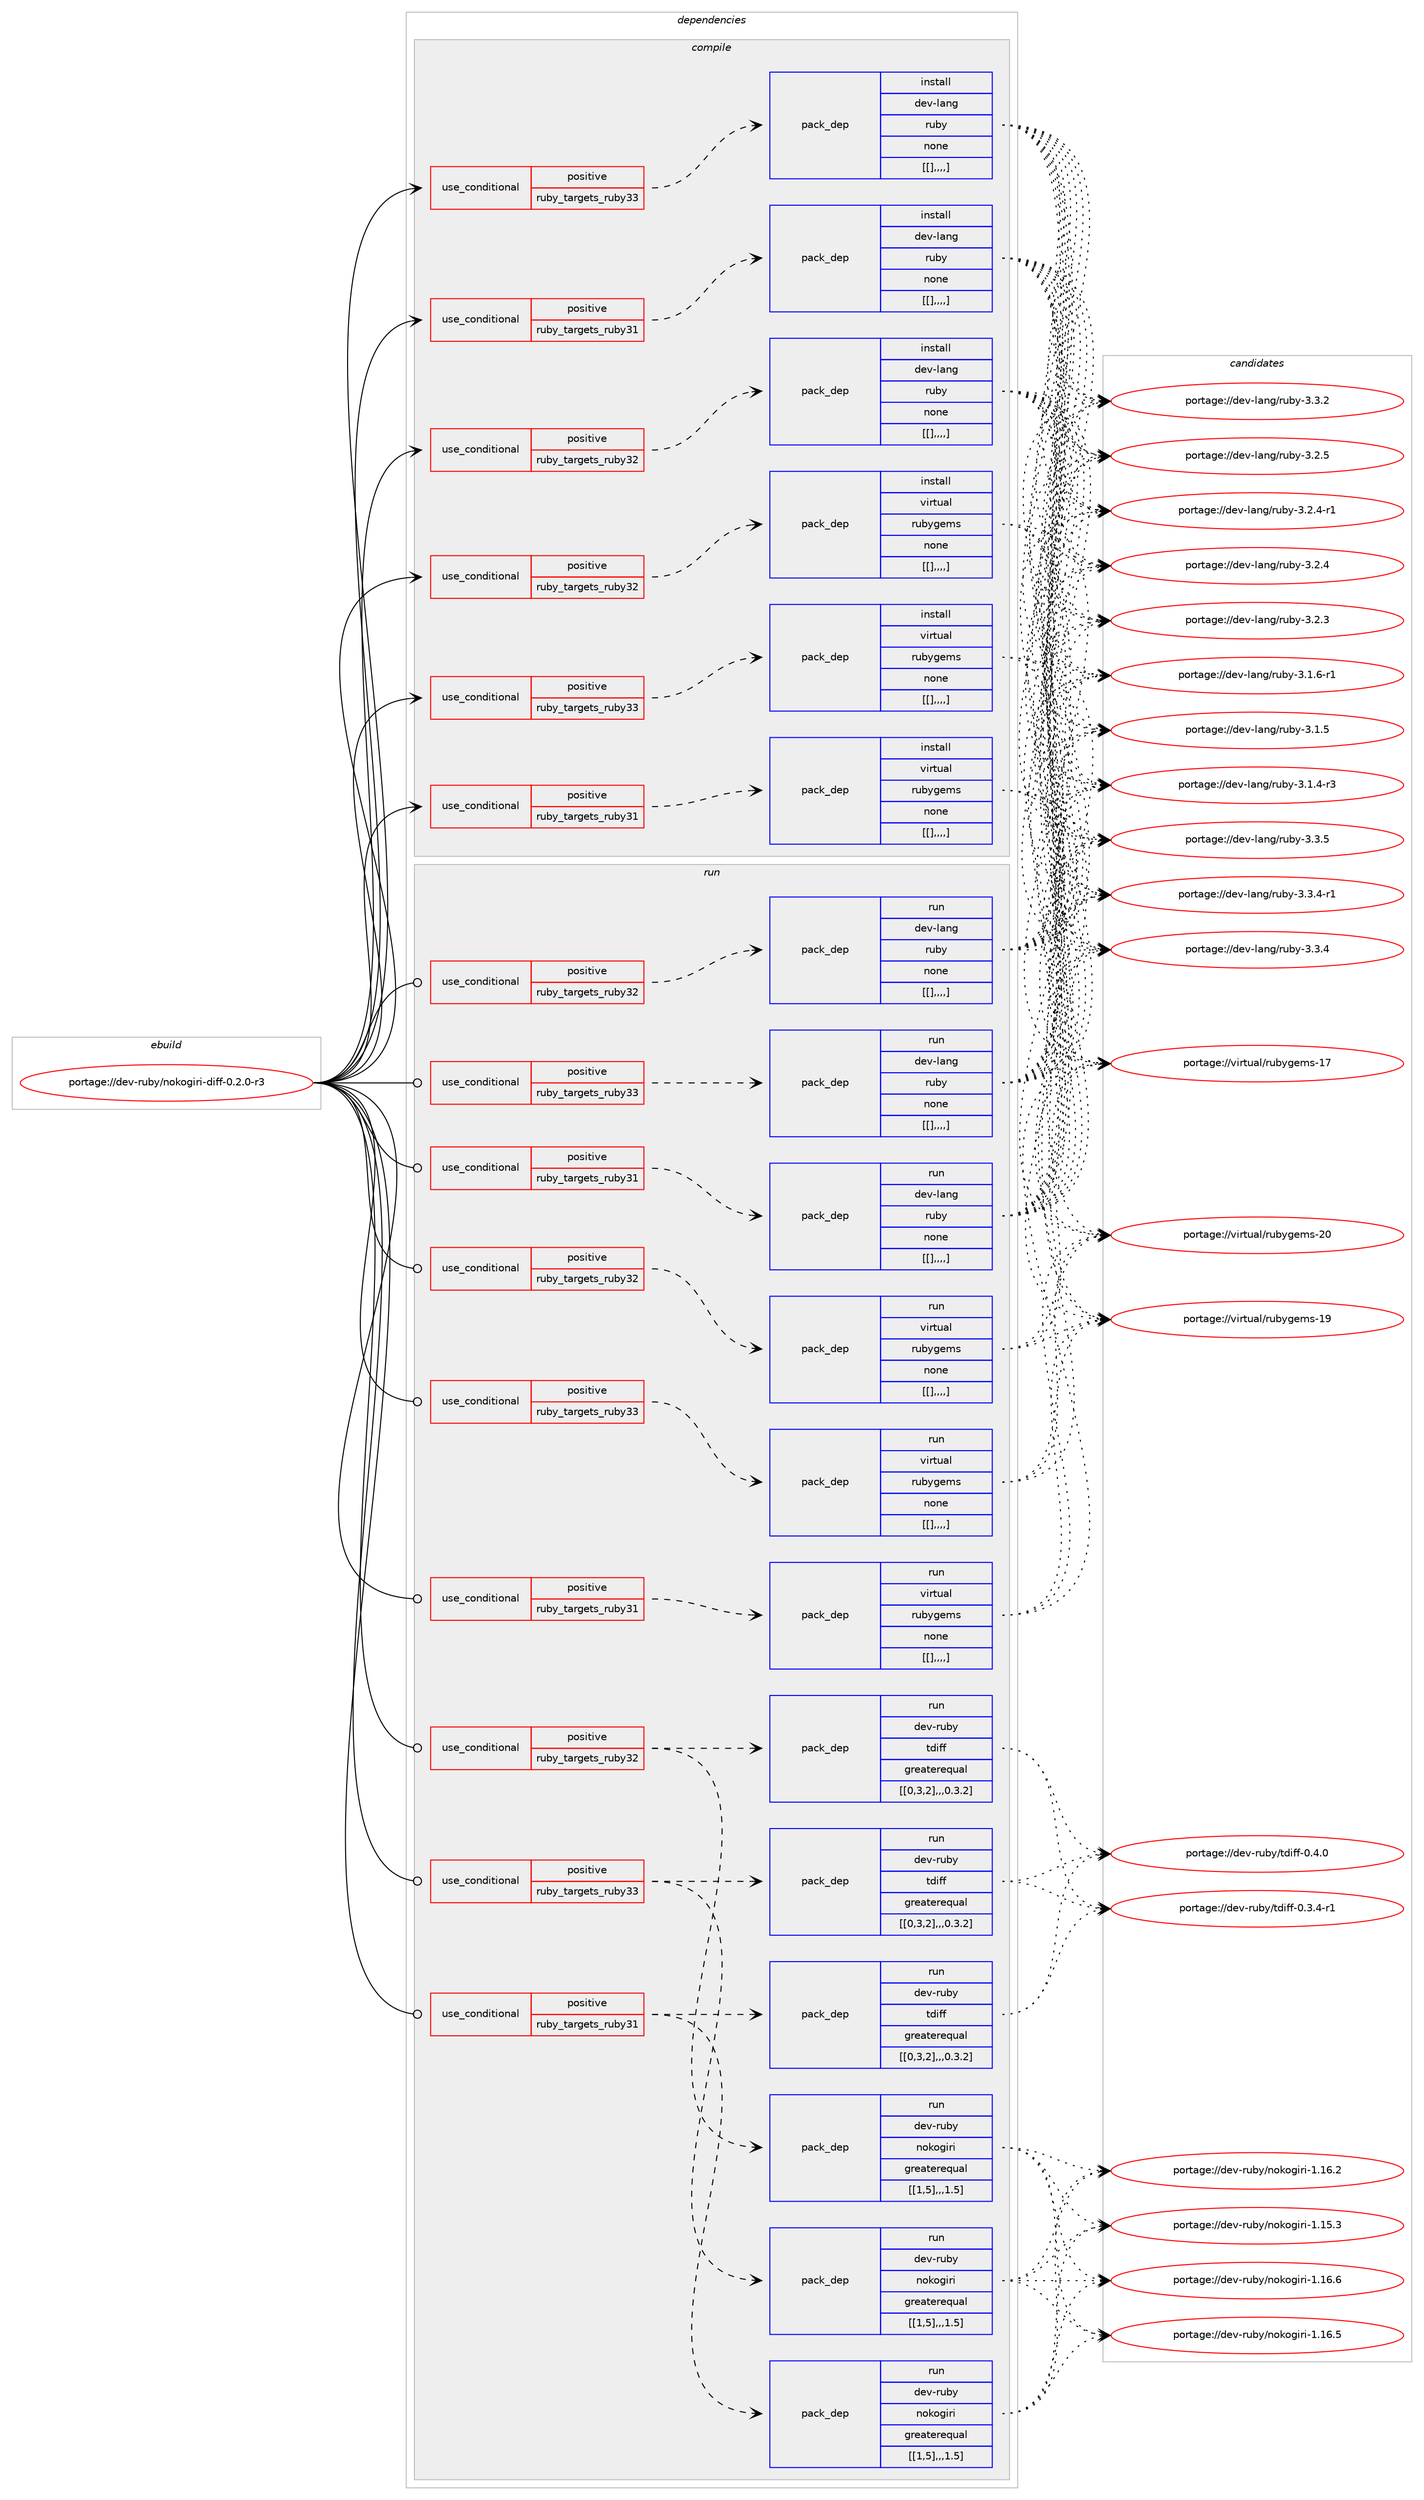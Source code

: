 digraph prolog {

# *************
# Graph options
# *************

newrank=true;
concentrate=true;
compound=true;
graph [rankdir=LR,fontname=Helvetica,fontsize=10,ranksep=1.5];#, ranksep=2.5, nodesep=0.2];
edge  [arrowhead=vee];
node  [fontname=Helvetica,fontsize=10];

# **********
# The ebuild
# **********

subgraph cluster_leftcol {
color=gray;
label=<<i>ebuild</i>>;
id [label="portage://dev-ruby/nokogiri-diff-0.2.0-r3", color=red, width=4, href="../dev-ruby/nokogiri-diff-0.2.0-r3.svg"];
}

# ****************
# The dependencies
# ****************

subgraph cluster_midcol {
color=gray;
label=<<i>dependencies</i>>;
subgraph cluster_compile {
fillcolor="#eeeeee";
style=filled;
label=<<i>compile</i>>;
subgraph cond53457 {
dependency196051 [label=<<TABLE BORDER="0" CELLBORDER="1" CELLSPACING="0" CELLPADDING="4"><TR><TD ROWSPAN="3" CELLPADDING="10">use_conditional</TD></TR><TR><TD>positive</TD></TR><TR><TD>ruby_targets_ruby31</TD></TR></TABLE>>, shape=none, color=red];
subgraph pack141258 {
dependency196052 [label=<<TABLE BORDER="0" CELLBORDER="1" CELLSPACING="0" CELLPADDING="4" WIDTH="220"><TR><TD ROWSPAN="6" CELLPADDING="30">pack_dep</TD></TR><TR><TD WIDTH="110">install</TD></TR><TR><TD>dev-lang</TD></TR><TR><TD>ruby</TD></TR><TR><TD>none</TD></TR><TR><TD>[[],,,,]</TD></TR></TABLE>>, shape=none, color=blue];
}
dependency196051:e -> dependency196052:w [weight=20,style="dashed",arrowhead="vee"];
}
id:e -> dependency196051:w [weight=20,style="solid",arrowhead="vee"];
subgraph cond53458 {
dependency196053 [label=<<TABLE BORDER="0" CELLBORDER="1" CELLSPACING="0" CELLPADDING="4"><TR><TD ROWSPAN="3" CELLPADDING="10">use_conditional</TD></TR><TR><TD>positive</TD></TR><TR><TD>ruby_targets_ruby31</TD></TR></TABLE>>, shape=none, color=red];
subgraph pack141259 {
dependency196054 [label=<<TABLE BORDER="0" CELLBORDER="1" CELLSPACING="0" CELLPADDING="4" WIDTH="220"><TR><TD ROWSPAN="6" CELLPADDING="30">pack_dep</TD></TR><TR><TD WIDTH="110">install</TD></TR><TR><TD>virtual</TD></TR><TR><TD>rubygems</TD></TR><TR><TD>none</TD></TR><TR><TD>[[],,,,]</TD></TR></TABLE>>, shape=none, color=blue];
}
dependency196053:e -> dependency196054:w [weight=20,style="dashed",arrowhead="vee"];
}
id:e -> dependency196053:w [weight=20,style="solid",arrowhead="vee"];
subgraph cond53459 {
dependency196055 [label=<<TABLE BORDER="0" CELLBORDER="1" CELLSPACING="0" CELLPADDING="4"><TR><TD ROWSPAN="3" CELLPADDING="10">use_conditional</TD></TR><TR><TD>positive</TD></TR><TR><TD>ruby_targets_ruby32</TD></TR></TABLE>>, shape=none, color=red];
subgraph pack141260 {
dependency196056 [label=<<TABLE BORDER="0" CELLBORDER="1" CELLSPACING="0" CELLPADDING="4" WIDTH="220"><TR><TD ROWSPAN="6" CELLPADDING="30">pack_dep</TD></TR><TR><TD WIDTH="110">install</TD></TR><TR><TD>dev-lang</TD></TR><TR><TD>ruby</TD></TR><TR><TD>none</TD></TR><TR><TD>[[],,,,]</TD></TR></TABLE>>, shape=none, color=blue];
}
dependency196055:e -> dependency196056:w [weight=20,style="dashed",arrowhead="vee"];
}
id:e -> dependency196055:w [weight=20,style="solid",arrowhead="vee"];
subgraph cond53460 {
dependency196057 [label=<<TABLE BORDER="0" CELLBORDER="1" CELLSPACING="0" CELLPADDING="4"><TR><TD ROWSPAN="3" CELLPADDING="10">use_conditional</TD></TR><TR><TD>positive</TD></TR><TR><TD>ruby_targets_ruby32</TD></TR></TABLE>>, shape=none, color=red];
subgraph pack141261 {
dependency196058 [label=<<TABLE BORDER="0" CELLBORDER="1" CELLSPACING="0" CELLPADDING="4" WIDTH="220"><TR><TD ROWSPAN="6" CELLPADDING="30">pack_dep</TD></TR><TR><TD WIDTH="110">install</TD></TR><TR><TD>virtual</TD></TR><TR><TD>rubygems</TD></TR><TR><TD>none</TD></TR><TR><TD>[[],,,,]</TD></TR></TABLE>>, shape=none, color=blue];
}
dependency196057:e -> dependency196058:w [weight=20,style="dashed",arrowhead="vee"];
}
id:e -> dependency196057:w [weight=20,style="solid",arrowhead="vee"];
subgraph cond53461 {
dependency196059 [label=<<TABLE BORDER="0" CELLBORDER="1" CELLSPACING="0" CELLPADDING="4"><TR><TD ROWSPAN="3" CELLPADDING="10">use_conditional</TD></TR><TR><TD>positive</TD></TR><TR><TD>ruby_targets_ruby33</TD></TR></TABLE>>, shape=none, color=red];
subgraph pack141262 {
dependency196060 [label=<<TABLE BORDER="0" CELLBORDER="1" CELLSPACING="0" CELLPADDING="4" WIDTH="220"><TR><TD ROWSPAN="6" CELLPADDING="30">pack_dep</TD></TR><TR><TD WIDTH="110">install</TD></TR><TR><TD>dev-lang</TD></TR><TR><TD>ruby</TD></TR><TR><TD>none</TD></TR><TR><TD>[[],,,,]</TD></TR></TABLE>>, shape=none, color=blue];
}
dependency196059:e -> dependency196060:w [weight=20,style="dashed",arrowhead="vee"];
}
id:e -> dependency196059:w [weight=20,style="solid",arrowhead="vee"];
subgraph cond53462 {
dependency196061 [label=<<TABLE BORDER="0" CELLBORDER="1" CELLSPACING="0" CELLPADDING="4"><TR><TD ROWSPAN="3" CELLPADDING="10">use_conditional</TD></TR><TR><TD>positive</TD></TR><TR><TD>ruby_targets_ruby33</TD></TR></TABLE>>, shape=none, color=red];
subgraph pack141263 {
dependency196062 [label=<<TABLE BORDER="0" CELLBORDER="1" CELLSPACING="0" CELLPADDING="4" WIDTH="220"><TR><TD ROWSPAN="6" CELLPADDING="30">pack_dep</TD></TR><TR><TD WIDTH="110">install</TD></TR><TR><TD>virtual</TD></TR><TR><TD>rubygems</TD></TR><TR><TD>none</TD></TR><TR><TD>[[],,,,]</TD></TR></TABLE>>, shape=none, color=blue];
}
dependency196061:e -> dependency196062:w [weight=20,style="dashed",arrowhead="vee"];
}
id:e -> dependency196061:w [weight=20,style="solid",arrowhead="vee"];
}
subgraph cluster_compileandrun {
fillcolor="#eeeeee";
style=filled;
label=<<i>compile and run</i>>;
}
subgraph cluster_run {
fillcolor="#eeeeee";
style=filled;
label=<<i>run</i>>;
subgraph cond53463 {
dependency196063 [label=<<TABLE BORDER="0" CELLBORDER="1" CELLSPACING="0" CELLPADDING="4"><TR><TD ROWSPAN="3" CELLPADDING="10">use_conditional</TD></TR><TR><TD>positive</TD></TR><TR><TD>ruby_targets_ruby31</TD></TR></TABLE>>, shape=none, color=red];
subgraph pack141264 {
dependency196064 [label=<<TABLE BORDER="0" CELLBORDER="1" CELLSPACING="0" CELLPADDING="4" WIDTH="220"><TR><TD ROWSPAN="6" CELLPADDING="30">pack_dep</TD></TR><TR><TD WIDTH="110">run</TD></TR><TR><TD>dev-lang</TD></TR><TR><TD>ruby</TD></TR><TR><TD>none</TD></TR><TR><TD>[[],,,,]</TD></TR></TABLE>>, shape=none, color=blue];
}
dependency196063:e -> dependency196064:w [weight=20,style="dashed",arrowhead="vee"];
}
id:e -> dependency196063:w [weight=20,style="solid",arrowhead="odot"];
subgraph cond53464 {
dependency196065 [label=<<TABLE BORDER="0" CELLBORDER="1" CELLSPACING="0" CELLPADDING="4"><TR><TD ROWSPAN="3" CELLPADDING="10">use_conditional</TD></TR><TR><TD>positive</TD></TR><TR><TD>ruby_targets_ruby31</TD></TR></TABLE>>, shape=none, color=red];
subgraph pack141265 {
dependency196066 [label=<<TABLE BORDER="0" CELLBORDER="1" CELLSPACING="0" CELLPADDING="4" WIDTH="220"><TR><TD ROWSPAN="6" CELLPADDING="30">pack_dep</TD></TR><TR><TD WIDTH="110">run</TD></TR><TR><TD>dev-ruby</TD></TR><TR><TD>nokogiri</TD></TR><TR><TD>greaterequal</TD></TR><TR><TD>[[1,5],,,1.5]</TD></TR></TABLE>>, shape=none, color=blue];
}
dependency196065:e -> dependency196066:w [weight=20,style="dashed",arrowhead="vee"];
subgraph pack141266 {
dependency196067 [label=<<TABLE BORDER="0" CELLBORDER="1" CELLSPACING="0" CELLPADDING="4" WIDTH="220"><TR><TD ROWSPAN="6" CELLPADDING="30">pack_dep</TD></TR><TR><TD WIDTH="110">run</TD></TR><TR><TD>dev-ruby</TD></TR><TR><TD>tdiff</TD></TR><TR><TD>greaterequal</TD></TR><TR><TD>[[0,3,2],,,0.3.2]</TD></TR></TABLE>>, shape=none, color=blue];
}
dependency196065:e -> dependency196067:w [weight=20,style="dashed",arrowhead="vee"];
}
id:e -> dependency196065:w [weight=20,style="solid",arrowhead="odot"];
subgraph cond53465 {
dependency196068 [label=<<TABLE BORDER="0" CELLBORDER="1" CELLSPACING="0" CELLPADDING="4"><TR><TD ROWSPAN="3" CELLPADDING="10">use_conditional</TD></TR><TR><TD>positive</TD></TR><TR><TD>ruby_targets_ruby31</TD></TR></TABLE>>, shape=none, color=red];
subgraph pack141267 {
dependency196069 [label=<<TABLE BORDER="0" CELLBORDER="1" CELLSPACING="0" CELLPADDING="4" WIDTH="220"><TR><TD ROWSPAN="6" CELLPADDING="30">pack_dep</TD></TR><TR><TD WIDTH="110">run</TD></TR><TR><TD>virtual</TD></TR><TR><TD>rubygems</TD></TR><TR><TD>none</TD></TR><TR><TD>[[],,,,]</TD></TR></TABLE>>, shape=none, color=blue];
}
dependency196068:e -> dependency196069:w [weight=20,style="dashed",arrowhead="vee"];
}
id:e -> dependency196068:w [weight=20,style="solid",arrowhead="odot"];
subgraph cond53466 {
dependency196070 [label=<<TABLE BORDER="0" CELLBORDER="1" CELLSPACING="0" CELLPADDING="4"><TR><TD ROWSPAN="3" CELLPADDING="10">use_conditional</TD></TR><TR><TD>positive</TD></TR><TR><TD>ruby_targets_ruby32</TD></TR></TABLE>>, shape=none, color=red];
subgraph pack141268 {
dependency196071 [label=<<TABLE BORDER="0" CELLBORDER="1" CELLSPACING="0" CELLPADDING="4" WIDTH="220"><TR><TD ROWSPAN="6" CELLPADDING="30">pack_dep</TD></TR><TR><TD WIDTH="110">run</TD></TR><TR><TD>dev-lang</TD></TR><TR><TD>ruby</TD></TR><TR><TD>none</TD></TR><TR><TD>[[],,,,]</TD></TR></TABLE>>, shape=none, color=blue];
}
dependency196070:e -> dependency196071:w [weight=20,style="dashed",arrowhead="vee"];
}
id:e -> dependency196070:w [weight=20,style="solid",arrowhead="odot"];
subgraph cond53467 {
dependency196072 [label=<<TABLE BORDER="0" CELLBORDER="1" CELLSPACING="0" CELLPADDING="4"><TR><TD ROWSPAN="3" CELLPADDING="10">use_conditional</TD></TR><TR><TD>positive</TD></TR><TR><TD>ruby_targets_ruby32</TD></TR></TABLE>>, shape=none, color=red];
subgraph pack141269 {
dependency196073 [label=<<TABLE BORDER="0" CELLBORDER="1" CELLSPACING="0" CELLPADDING="4" WIDTH="220"><TR><TD ROWSPAN="6" CELLPADDING="30">pack_dep</TD></TR><TR><TD WIDTH="110">run</TD></TR><TR><TD>dev-ruby</TD></TR><TR><TD>nokogiri</TD></TR><TR><TD>greaterequal</TD></TR><TR><TD>[[1,5],,,1.5]</TD></TR></TABLE>>, shape=none, color=blue];
}
dependency196072:e -> dependency196073:w [weight=20,style="dashed",arrowhead="vee"];
subgraph pack141270 {
dependency196074 [label=<<TABLE BORDER="0" CELLBORDER="1" CELLSPACING="0" CELLPADDING="4" WIDTH="220"><TR><TD ROWSPAN="6" CELLPADDING="30">pack_dep</TD></TR><TR><TD WIDTH="110">run</TD></TR><TR><TD>dev-ruby</TD></TR><TR><TD>tdiff</TD></TR><TR><TD>greaterequal</TD></TR><TR><TD>[[0,3,2],,,0.3.2]</TD></TR></TABLE>>, shape=none, color=blue];
}
dependency196072:e -> dependency196074:w [weight=20,style="dashed",arrowhead="vee"];
}
id:e -> dependency196072:w [weight=20,style="solid",arrowhead="odot"];
subgraph cond53468 {
dependency196075 [label=<<TABLE BORDER="0" CELLBORDER="1" CELLSPACING="0" CELLPADDING="4"><TR><TD ROWSPAN="3" CELLPADDING="10">use_conditional</TD></TR><TR><TD>positive</TD></TR><TR><TD>ruby_targets_ruby32</TD></TR></TABLE>>, shape=none, color=red];
subgraph pack141271 {
dependency196076 [label=<<TABLE BORDER="0" CELLBORDER="1" CELLSPACING="0" CELLPADDING="4" WIDTH="220"><TR><TD ROWSPAN="6" CELLPADDING="30">pack_dep</TD></TR><TR><TD WIDTH="110">run</TD></TR><TR><TD>virtual</TD></TR><TR><TD>rubygems</TD></TR><TR><TD>none</TD></TR><TR><TD>[[],,,,]</TD></TR></TABLE>>, shape=none, color=blue];
}
dependency196075:e -> dependency196076:w [weight=20,style="dashed",arrowhead="vee"];
}
id:e -> dependency196075:w [weight=20,style="solid",arrowhead="odot"];
subgraph cond53469 {
dependency196077 [label=<<TABLE BORDER="0" CELLBORDER="1" CELLSPACING="0" CELLPADDING="4"><TR><TD ROWSPAN="3" CELLPADDING="10">use_conditional</TD></TR><TR><TD>positive</TD></TR><TR><TD>ruby_targets_ruby33</TD></TR></TABLE>>, shape=none, color=red];
subgraph pack141272 {
dependency196078 [label=<<TABLE BORDER="0" CELLBORDER="1" CELLSPACING="0" CELLPADDING="4" WIDTH="220"><TR><TD ROWSPAN="6" CELLPADDING="30">pack_dep</TD></TR><TR><TD WIDTH="110">run</TD></TR><TR><TD>dev-lang</TD></TR><TR><TD>ruby</TD></TR><TR><TD>none</TD></TR><TR><TD>[[],,,,]</TD></TR></TABLE>>, shape=none, color=blue];
}
dependency196077:e -> dependency196078:w [weight=20,style="dashed",arrowhead="vee"];
}
id:e -> dependency196077:w [weight=20,style="solid",arrowhead="odot"];
subgraph cond53470 {
dependency196079 [label=<<TABLE BORDER="0" CELLBORDER="1" CELLSPACING="0" CELLPADDING="4"><TR><TD ROWSPAN="3" CELLPADDING="10">use_conditional</TD></TR><TR><TD>positive</TD></TR><TR><TD>ruby_targets_ruby33</TD></TR></TABLE>>, shape=none, color=red];
subgraph pack141273 {
dependency196080 [label=<<TABLE BORDER="0" CELLBORDER="1" CELLSPACING="0" CELLPADDING="4" WIDTH="220"><TR><TD ROWSPAN="6" CELLPADDING="30">pack_dep</TD></TR><TR><TD WIDTH="110">run</TD></TR><TR><TD>dev-ruby</TD></TR><TR><TD>nokogiri</TD></TR><TR><TD>greaterequal</TD></TR><TR><TD>[[1,5],,,1.5]</TD></TR></TABLE>>, shape=none, color=blue];
}
dependency196079:e -> dependency196080:w [weight=20,style="dashed",arrowhead="vee"];
subgraph pack141274 {
dependency196081 [label=<<TABLE BORDER="0" CELLBORDER="1" CELLSPACING="0" CELLPADDING="4" WIDTH="220"><TR><TD ROWSPAN="6" CELLPADDING="30">pack_dep</TD></TR><TR><TD WIDTH="110">run</TD></TR><TR><TD>dev-ruby</TD></TR><TR><TD>tdiff</TD></TR><TR><TD>greaterequal</TD></TR><TR><TD>[[0,3,2],,,0.3.2]</TD></TR></TABLE>>, shape=none, color=blue];
}
dependency196079:e -> dependency196081:w [weight=20,style="dashed",arrowhead="vee"];
}
id:e -> dependency196079:w [weight=20,style="solid",arrowhead="odot"];
subgraph cond53471 {
dependency196082 [label=<<TABLE BORDER="0" CELLBORDER="1" CELLSPACING="0" CELLPADDING="4"><TR><TD ROWSPAN="3" CELLPADDING="10">use_conditional</TD></TR><TR><TD>positive</TD></TR><TR><TD>ruby_targets_ruby33</TD></TR></TABLE>>, shape=none, color=red];
subgraph pack141275 {
dependency196083 [label=<<TABLE BORDER="0" CELLBORDER="1" CELLSPACING="0" CELLPADDING="4" WIDTH="220"><TR><TD ROWSPAN="6" CELLPADDING="30">pack_dep</TD></TR><TR><TD WIDTH="110">run</TD></TR><TR><TD>virtual</TD></TR><TR><TD>rubygems</TD></TR><TR><TD>none</TD></TR><TR><TD>[[],,,,]</TD></TR></TABLE>>, shape=none, color=blue];
}
dependency196082:e -> dependency196083:w [weight=20,style="dashed",arrowhead="vee"];
}
id:e -> dependency196082:w [weight=20,style="solid",arrowhead="odot"];
}
}

# **************
# The candidates
# **************

subgraph cluster_choices {
rank=same;
color=gray;
label=<<i>candidates</i>>;

subgraph choice141258 {
color=black;
nodesep=1;
choice10010111845108971101034711411798121455146514653 [label="portage://dev-lang/ruby-3.3.5", color=red, width=4,href="../dev-lang/ruby-3.3.5.svg"];
choice100101118451089711010347114117981214551465146524511449 [label="portage://dev-lang/ruby-3.3.4-r1", color=red, width=4,href="../dev-lang/ruby-3.3.4-r1.svg"];
choice10010111845108971101034711411798121455146514652 [label="portage://dev-lang/ruby-3.3.4", color=red, width=4,href="../dev-lang/ruby-3.3.4.svg"];
choice10010111845108971101034711411798121455146514650 [label="portage://dev-lang/ruby-3.3.2", color=red, width=4,href="../dev-lang/ruby-3.3.2.svg"];
choice10010111845108971101034711411798121455146504653 [label="portage://dev-lang/ruby-3.2.5", color=red, width=4,href="../dev-lang/ruby-3.2.5.svg"];
choice100101118451089711010347114117981214551465046524511449 [label="portage://dev-lang/ruby-3.2.4-r1", color=red, width=4,href="../dev-lang/ruby-3.2.4-r1.svg"];
choice10010111845108971101034711411798121455146504652 [label="portage://dev-lang/ruby-3.2.4", color=red, width=4,href="../dev-lang/ruby-3.2.4.svg"];
choice10010111845108971101034711411798121455146504651 [label="portage://dev-lang/ruby-3.2.3", color=red, width=4,href="../dev-lang/ruby-3.2.3.svg"];
choice100101118451089711010347114117981214551464946544511449 [label="portage://dev-lang/ruby-3.1.6-r1", color=red, width=4,href="../dev-lang/ruby-3.1.6-r1.svg"];
choice10010111845108971101034711411798121455146494653 [label="portage://dev-lang/ruby-3.1.5", color=red, width=4,href="../dev-lang/ruby-3.1.5.svg"];
choice100101118451089711010347114117981214551464946524511451 [label="portage://dev-lang/ruby-3.1.4-r3", color=red, width=4,href="../dev-lang/ruby-3.1.4-r3.svg"];
dependency196052:e -> choice10010111845108971101034711411798121455146514653:w [style=dotted,weight="100"];
dependency196052:e -> choice100101118451089711010347114117981214551465146524511449:w [style=dotted,weight="100"];
dependency196052:e -> choice10010111845108971101034711411798121455146514652:w [style=dotted,weight="100"];
dependency196052:e -> choice10010111845108971101034711411798121455146514650:w [style=dotted,weight="100"];
dependency196052:e -> choice10010111845108971101034711411798121455146504653:w [style=dotted,weight="100"];
dependency196052:e -> choice100101118451089711010347114117981214551465046524511449:w [style=dotted,weight="100"];
dependency196052:e -> choice10010111845108971101034711411798121455146504652:w [style=dotted,weight="100"];
dependency196052:e -> choice10010111845108971101034711411798121455146504651:w [style=dotted,weight="100"];
dependency196052:e -> choice100101118451089711010347114117981214551464946544511449:w [style=dotted,weight="100"];
dependency196052:e -> choice10010111845108971101034711411798121455146494653:w [style=dotted,weight="100"];
dependency196052:e -> choice100101118451089711010347114117981214551464946524511451:w [style=dotted,weight="100"];
}
subgraph choice141259 {
color=black;
nodesep=1;
choice118105114116117971084711411798121103101109115455048 [label="portage://virtual/rubygems-20", color=red, width=4,href="../virtual/rubygems-20.svg"];
choice118105114116117971084711411798121103101109115454957 [label="portage://virtual/rubygems-19", color=red, width=4,href="../virtual/rubygems-19.svg"];
choice118105114116117971084711411798121103101109115454955 [label="portage://virtual/rubygems-17", color=red, width=4,href="../virtual/rubygems-17.svg"];
dependency196054:e -> choice118105114116117971084711411798121103101109115455048:w [style=dotted,weight="100"];
dependency196054:e -> choice118105114116117971084711411798121103101109115454957:w [style=dotted,weight="100"];
dependency196054:e -> choice118105114116117971084711411798121103101109115454955:w [style=dotted,weight="100"];
}
subgraph choice141260 {
color=black;
nodesep=1;
choice10010111845108971101034711411798121455146514653 [label="portage://dev-lang/ruby-3.3.5", color=red, width=4,href="../dev-lang/ruby-3.3.5.svg"];
choice100101118451089711010347114117981214551465146524511449 [label="portage://dev-lang/ruby-3.3.4-r1", color=red, width=4,href="../dev-lang/ruby-3.3.4-r1.svg"];
choice10010111845108971101034711411798121455146514652 [label="portage://dev-lang/ruby-3.3.4", color=red, width=4,href="../dev-lang/ruby-3.3.4.svg"];
choice10010111845108971101034711411798121455146514650 [label="portage://dev-lang/ruby-3.3.2", color=red, width=4,href="../dev-lang/ruby-3.3.2.svg"];
choice10010111845108971101034711411798121455146504653 [label="portage://dev-lang/ruby-3.2.5", color=red, width=4,href="../dev-lang/ruby-3.2.5.svg"];
choice100101118451089711010347114117981214551465046524511449 [label="portage://dev-lang/ruby-3.2.4-r1", color=red, width=4,href="../dev-lang/ruby-3.2.4-r1.svg"];
choice10010111845108971101034711411798121455146504652 [label="portage://dev-lang/ruby-3.2.4", color=red, width=4,href="../dev-lang/ruby-3.2.4.svg"];
choice10010111845108971101034711411798121455146504651 [label="portage://dev-lang/ruby-3.2.3", color=red, width=4,href="../dev-lang/ruby-3.2.3.svg"];
choice100101118451089711010347114117981214551464946544511449 [label="portage://dev-lang/ruby-3.1.6-r1", color=red, width=4,href="../dev-lang/ruby-3.1.6-r1.svg"];
choice10010111845108971101034711411798121455146494653 [label="portage://dev-lang/ruby-3.1.5", color=red, width=4,href="../dev-lang/ruby-3.1.5.svg"];
choice100101118451089711010347114117981214551464946524511451 [label="portage://dev-lang/ruby-3.1.4-r3", color=red, width=4,href="../dev-lang/ruby-3.1.4-r3.svg"];
dependency196056:e -> choice10010111845108971101034711411798121455146514653:w [style=dotted,weight="100"];
dependency196056:e -> choice100101118451089711010347114117981214551465146524511449:w [style=dotted,weight="100"];
dependency196056:e -> choice10010111845108971101034711411798121455146514652:w [style=dotted,weight="100"];
dependency196056:e -> choice10010111845108971101034711411798121455146514650:w [style=dotted,weight="100"];
dependency196056:e -> choice10010111845108971101034711411798121455146504653:w [style=dotted,weight="100"];
dependency196056:e -> choice100101118451089711010347114117981214551465046524511449:w [style=dotted,weight="100"];
dependency196056:e -> choice10010111845108971101034711411798121455146504652:w [style=dotted,weight="100"];
dependency196056:e -> choice10010111845108971101034711411798121455146504651:w [style=dotted,weight="100"];
dependency196056:e -> choice100101118451089711010347114117981214551464946544511449:w [style=dotted,weight="100"];
dependency196056:e -> choice10010111845108971101034711411798121455146494653:w [style=dotted,weight="100"];
dependency196056:e -> choice100101118451089711010347114117981214551464946524511451:w [style=dotted,weight="100"];
}
subgraph choice141261 {
color=black;
nodesep=1;
choice118105114116117971084711411798121103101109115455048 [label="portage://virtual/rubygems-20", color=red, width=4,href="../virtual/rubygems-20.svg"];
choice118105114116117971084711411798121103101109115454957 [label="portage://virtual/rubygems-19", color=red, width=4,href="../virtual/rubygems-19.svg"];
choice118105114116117971084711411798121103101109115454955 [label="portage://virtual/rubygems-17", color=red, width=4,href="../virtual/rubygems-17.svg"];
dependency196058:e -> choice118105114116117971084711411798121103101109115455048:w [style=dotted,weight="100"];
dependency196058:e -> choice118105114116117971084711411798121103101109115454957:w [style=dotted,weight="100"];
dependency196058:e -> choice118105114116117971084711411798121103101109115454955:w [style=dotted,weight="100"];
}
subgraph choice141262 {
color=black;
nodesep=1;
choice10010111845108971101034711411798121455146514653 [label="portage://dev-lang/ruby-3.3.5", color=red, width=4,href="../dev-lang/ruby-3.3.5.svg"];
choice100101118451089711010347114117981214551465146524511449 [label="portage://dev-lang/ruby-3.3.4-r1", color=red, width=4,href="../dev-lang/ruby-3.3.4-r1.svg"];
choice10010111845108971101034711411798121455146514652 [label="portage://dev-lang/ruby-3.3.4", color=red, width=4,href="../dev-lang/ruby-3.3.4.svg"];
choice10010111845108971101034711411798121455146514650 [label="portage://dev-lang/ruby-3.3.2", color=red, width=4,href="../dev-lang/ruby-3.3.2.svg"];
choice10010111845108971101034711411798121455146504653 [label="portage://dev-lang/ruby-3.2.5", color=red, width=4,href="../dev-lang/ruby-3.2.5.svg"];
choice100101118451089711010347114117981214551465046524511449 [label="portage://dev-lang/ruby-3.2.4-r1", color=red, width=4,href="../dev-lang/ruby-3.2.4-r1.svg"];
choice10010111845108971101034711411798121455146504652 [label="portage://dev-lang/ruby-3.2.4", color=red, width=4,href="../dev-lang/ruby-3.2.4.svg"];
choice10010111845108971101034711411798121455146504651 [label="portage://dev-lang/ruby-3.2.3", color=red, width=4,href="../dev-lang/ruby-3.2.3.svg"];
choice100101118451089711010347114117981214551464946544511449 [label="portage://dev-lang/ruby-3.1.6-r1", color=red, width=4,href="../dev-lang/ruby-3.1.6-r1.svg"];
choice10010111845108971101034711411798121455146494653 [label="portage://dev-lang/ruby-3.1.5", color=red, width=4,href="../dev-lang/ruby-3.1.5.svg"];
choice100101118451089711010347114117981214551464946524511451 [label="portage://dev-lang/ruby-3.1.4-r3", color=red, width=4,href="../dev-lang/ruby-3.1.4-r3.svg"];
dependency196060:e -> choice10010111845108971101034711411798121455146514653:w [style=dotted,weight="100"];
dependency196060:e -> choice100101118451089711010347114117981214551465146524511449:w [style=dotted,weight="100"];
dependency196060:e -> choice10010111845108971101034711411798121455146514652:w [style=dotted,weight="100"];
dependency196060:e -> choice10010111845108971101034711411798121455146514650:w [style=dotted,weight="100"];
dependency196060:e -> choice10010111845108971101034711411798121455146504653:w [style=dotted,weight="100"];
dependency196060:e -> choice100101118451089711010347114117981214551465046524511449:w [style=dotted,weight="100"];
dependency196060:e -> choice10010111845108971101034711411798121455146504652:w [style=dotted,weight="100"];
dependency196060:e -> choice10010111845108971101034711411798121455146504651:w [style=dotted,weight="100"];
dependency196060:e -> choice100101118451089711010347114117981214551464946544511449:w [style=dotted,weight="100"];
dependency196060:e -> choice10010111845108971101034711411798121455146494653:w [style=dotted,weight="100"];
dependency196060:e -> choice100101118451089711010347114117981214551464946524511451:w [style=dotted,weight="100"];
}
subgraph choice141263 {
color=black;
nodesep=1;
choice118105114116117971084711411798121103101109115455048 [label="portage://virtual/rubygems-20", color=red, width=4,href="../virtual/rubygems-20.svg"];
choice118105114116117971084711411798121103101109115454957 [label="portage://virtual/rubygems-19", color=red, width=4,href="../virtual/rubygems-19.svg"];
choice118105114116117971084711411798121103101109115454955 [label="portage://virtual/rubygems-17", color=red, width=4,href="../virtual/rubygems-17.svg"];
dependency196062:e -> choice118105114116117971084711411798121103101109115455048:w [style=dotted,weight="100"];
dependency196062:e -> choice118105114116117971084711411798121103101109115454957:w [style=dotted,weight="100"];
dependency196062:e -> choice118105114116117971084711411798121103101109115454955:w [style=dotted,weight="100"];
}
subgraph choice141264 {
color=black;
nodesep=1;
choice10010111845108971101034711411798121455146514653 [label="portage://dev-lang/ruby-3.3.5", color=red, width=4,href="../dev-lang/ruby-3.3.5.svg"];
choice100101118451089711010347114117981214551465146524511449 [label="portage://dev-lang/ruby-3.3.4-r1", color=red, width=4,href="../dev-lang/ruby-3.3.4-r1.svg"];
choice10010111845108971101034711411798121455146514652 [label="portage://dev-lang/ruby-3.3.4", color=red, width=4,href="../dev-lang/ruby-3.3.4.svg"];
choice10010111845108971101034711411798121455146514650 [label="portage://dev-lang/ruby-3.3.2", color=red, width=4,href="../dev-lang/ruby-3.3.2.svg"];
choice10010111845108971101034711411798121455146504653 [label="portage://dev-lang/ruby-3.2.5", color=red, width=4,href="../dev-lang/ruby-3.2.5.svg"];
choice100101118451089711010347114117981214551465046524511449 [label="portage://dev-lang/ruby-3.2.4-r1", color=red, width=4,href="../dev-lang/ruby-3.2.4-r1.svg"];
choice10010111845108971101034711411798121455146504652 [label="portage://dev-lang/ruby-3.2.4", color=red, width=4,href="../dev-lang/ruby-3.2.4.svg"];
choice10010111845108971101034711411798121455146504651 [label="portage://dev-lang/ruby-3.2.3", color=red, width=4,href="../dev-lang/ruby-3.2.3.svg"];
choice100101118451089711010347114117981214551464946544511449 [label="portage://dev-lang/ruby-3.1.6-r1", color=red, width=4,href="../dev-lang/ruby-3.1.6-r1.svg"];
choice10010111845108971101034711411798121455146494653 [label="portage://dev-lang/ruby-3.1.5", color=red, width=4,href="../dev-lang/ruby-3.1.5.svg"];
choice100101118451089711010347114117981214551464946524511451 [label="portage://dev-lang/ruby-3.1.4-r3", color=red, width=4,href="../dev-lang/ruby-3.1.4-r3.svg"];
dependency196064:e -> choice10010111845108971101034711411798121455146514653:w [style=dotted,weight="100"];
dependency196064:e -> choice100101118451089711010347114117981214551465146524511449:w [style=dotted,weight="100"];
dependency196064:e -> choice10010111845108971101034711411798121455146514652:w [style=dotted,weight="100"];
dependency196064:e -> choice10010111845108971101034711411798121455146514650:w [style=dotted,weight="100"];
dependency196064:e -> choice10010111845108971101034711411798121455146504653:w [style=dotted,weight="100"];
dependency196064:e -> choice100101118451089711010347114117981214551465046524511449:w [style=dotted,weight="100"];
dependency196064:e -> choice10010111845108971101034711411798121455146504652:w [style=dotted,weight="100"];
dependency196064:e -> choice10010111845108971101034711411798121455146504651:w [style=dotted,weight="100"];
dependency196064:e -> choice100101118451089711010347114117981214551464946544511449:w [style=dotted,weight="100"];
dependency196064:e -> choice10010111845108971101034711411798121455146494653:w [style=dotted,weight="100"];
dependency196064:e -> choice100101118451089711010347114117981214551464946524511451:w [style=dotted,weight="100"];
}
subgraph choice141265 {
color=black;
nodesep=1;
choice10010111845114117981214711011110711110310511410545494649544654 [label="portage://dev-ruby/nokogiri-1.16.6", color=red, width=4,href="../dev-ruby/nokogiri-1.16.6.svg"];
choice10010111845114117981214711011110711110310511410545494649544653 [label="portage://dev-ruby/nokogiri-1.16.5", color=red, width=4,href="../dev-ruby/nokogiri-1.16.5.svg"];
choice10010111845114117981214711011110711110310511410545494649544650 [label="portage://dev-ruby/nokogiri-1.16.2", color=red, width=4,href="../dev-ruby/nokogiri-1.16.2.svg"];
choice10010111845114117981214711011110711110310511410545494649534651 [label="portage://dev-ruby/nokogiri-1.15.3", color=red, width=4,href="../dev-ruby/nokogiri-1.15.3.svg"];
dependency196066:e -> choice10010111845114117981214711011110711110310511410545494649544654:w [style=dotted,weight="100"];
dependency196066:e -> choice10010111845114117981214711011110711110310511410545494649544653:w [style=dotted,weight="100"];
dependency196066:e -> choice10010111845114117981214711011110711110310511410545494649544650:w [style=dotted,weight="100"];
dependency196066:e -> choice10010111845114117981214711011110711110310511410545494649534651:w [style=dotted,weight="100"];
}
subgraph choice141266 {
color=black;
nodesep=1;
choice100101118451141179812147116100105102102454846524648 [label="portage://dev-ruby/tdiff-0.4.0", color=red, width=4,href="../dev-ruby/tdiff-0.4.0.svg"];
choice1001011184511411798121471161001051021024548465146524511449 [label="portage://dev-ruby/tdiff-0.3.4-r1", color=red, width=4,href="../dev-ruby/tdiff-0.3.4-r1.svg"];
dependency196067:e -> choice100101118451141179812147116100105102102454846524648:w [style=dotted,weight="100"];
dependency196067:e -> choice1001011184511411798121471161001051021024548465146524511449:w [style=dotted,weight="100"];
}
subgraph choice141267 {
color=black;
nodesep=1;
choice118105114116117971084711411798121103101109115455048 [label="portage://virtual/rubygems-20", color=red, width=4,href="../virtual/rubygems-20.svg"];
choice118105114116117971084711411798121103101109115454957 [label="portage://virtual/rubygems-19", color=red, width=4,href="../virtual/rubygems-19.svg"];
choice118105114116117971084711411798121103101109115454955 [label="portage://virtual/rubygems-17", color=red, width=4,href="../virtual/rubygems-17.svg"];
dependency196069:e -> choice118105114116117971084711411798121103101109115455048:w [style=dotted,weight="100"];
dependency196069:e -> choice118105114116117971084711411798121103101109115454957:w [style=dotted,weight="100"];
dependency196069:e -> choice118105114116117971084711411798121103101109115454955:w [style=dotted,weight="100"];
}
subgraph choice141268 {
color=black;
nodesep=1;
choice10010111845108971101034711411798121455146514653 [label="portage://dev-lang/ruby-3.3.5", color=red, width=4,href="../dev-lang/ruby-3.3.5.svg"];
choice100101118451089711010347114117981214551465146524511449 [label="portage://dev-lang/ruby-3.3.4-r1", color=red, width=4,href="../dev-lang/ruby-3.3.4-r1.svg"];
choice10010111845108971101034711411798121455146514652 [label="portage://dev-lang/ruby-3.3.4", color=red, width=4,href="../dev-lang/ruby-3.3.4.svg"];
choice10010111845108971101034711411798121455146514650 [label="portage://dev-lang/ruby-3.3.2", color=red, width=4,href="../dev-lang/ruby-3.3.2.svg"];
choice10010111845108971101034711411798121455146504653 [label="portage://dev-lang/ruby-3.2.5", color=red, width=4,href="../dev-lang/ruby-3.2.5.svg"];
choice100101118451089711010347114117981214551465046524511449 [label="portage://dev-lang/ruby-3.2.4-r1", color=red, width=4,href="../dev-lang/ruby-3.2.4-r1.svg"];
choice10010111845108971101034711411798121455146504652 [label="portage://dev-lang/ruby-3.2.4", color=red, width=4,href="../dev-lang/ruby-3.2.4.svg"];
choice10010111845108971101034711411798121455146504651 [label="portage://dev-lang/ruby-3.2.3", color=red, width=4,href="../dev-lang/ruby-3.2.3.svg"];
choice100101118451089711010347114117981214551464946544511449 [label="portage://dev-lang/ruby-3.1.6-r1", color=red, width=4,href="../dev-lang/ruby-3.1.6-r1.svg"];
choice10010111845108971101034711411798121455146494653 [label="portage://dev-lang/ruby-3.1.5", color=red, width=4,href="../dev-lang/ruby-3.1.5.svg"];
choice100101118451089711010347114117981214551464946524511451 [label="portage://dev-lang/ruby-3.1.4-r3", color=red, width=4,href="../dev-lang/ruby-3.1.4-r3.svg"];
dependency196071:e -> choice10010111845108971101034711411798121455146514653:w [style=dotted,weight="100"];
dependency196071:e -> choice100101118451089711010347114117981214551465146524511449:w [style=dotted,weight="100"];
dependency196071:e -> choice10010111845108971101034711411798121455146514652:w [style=dotted,weight="100"];
dependency196071:e -> choice10010111845108971101034711411798121455146514650:w [style=dotted,weight="100"];
dependency196071:e -> choice10010111845108971101034711411798121455146504653:w [style=dotted,weight="100"];
dependency196071:e -> choice100101118451089711010347114117981214551465046524511449:w [style=dotted,weight="100"];
dependency196071:e -> choice10010111845108971101034711411798121455146504652:w [style=dotted,weight="100"];
dependency196071:e -> choice10010111845108971101034711411798121455146504651:w [style=dotted,weight="100"];
dependency196071:e -> choice100101118451089711010347114117981214551464946544511449:w [style=dotted,weight="100"];
dependency196071:e -> choice10010111845108971101034711411798121455146494653:w [style=dotted,weight="100"];
dependency196071:e -> choice100101118451089711010347114117981214551464946524511451:w [style=dotted,weight="100"];
}
subgraph choice141269 {
color=black;
nodesep=1;
choice10010111845114117981214711011110711110310511410545494649544654 [label="portage://dev-ruby/nokogiri-1.16.6", color=red, width=4,href="../dev-ruby/nokogiri-1.16.6.svg"];
choice10010111845114117981214711011110711110310511410545494649544653 [label="portage://dev-ruby/nokogiri-1.16.5", color=red, width=4,href="../dev-ruby/nokogiri-1.16.5.svg"];
choice10010111845114117981214711011110711110310511410545494649544650 [label="portage://dev-ruby/nokogiri-1.16.2", color=red, width=4,href="../dev-ruby/nokogiri-1.16.2.svg"];
choice10010111845114117981214711011110711110310511410545494649534651 [label="portage://dev-ruby/nokogiri-1.15.3", color=red, width=4,href="../dev-ruby/nokogiri-1.15.3.svg"];
dependency196073:e -> choice10010111845114117981214711011110711110310511410545494649544654:w [style=dotted,weight="100"];
dependency196073:e -> choice10010111845114117981214711011110711110310511410545494649544653:w [style=dotted,weight="100"];
dependency196073:e -> choice10010111845114117981214711011110711110310511410545494649544650:w [style=dotted,weight="100"];
dependency196073:e -> choice10010111845114117981214711011110711110310511410545494649534651:w [style=dotted,weight="100"];
}
subgraph choice141270 {
color=black;
nodesep=1;
choice100101118451141179812147116100105102102454846524648 [label="portage://dev-ruby/tdiff-0.4.0", color=red, width=4,href="../dev-ruby/tdiff-0.4.0.svg"];
choice1001011184511411798121471161001051021024548465146524511449 [label="portage://dev-ruby/tdiff-0.3.4-r1", color=red, width=4,href="../dev-ruby/tdiff-0.3.4-r1.svg"];
dependency196074:e -> choice100101118451141179812147116100105102102454846524648:w [style=dotted,weight="100"];
dependency196074:e -> choice1001011184511411798121471161001051021024548465146524511449:w [style=dotted,weight="100"];
}
subgraph choice141271 {
color=black;
nodesep=1;
choice118105114116117971084711411798121103101109115455048 [label="portage://virtual/rubygems-20", color=red, width=4,href="../virtual/rubygems-20.svg"];
choice118105114116117971084711411798121103101109115454957 [label="portage://virtual/rubygems-19", color=red, width=4,href="../virtual/rubygems-19.svg"];
choice118105114116117971084711411798121103101109115454955 [label="portage://virtual/rubygems-17", color=red, width=4,href="../virtual/rubygems-17.svg"];
dependency196076:e -> choice118105114116117971084711411798121103101109115455048:w [style=dotted,weight="100"];
dependency196076:e -> choice118105114116117971084711411798121103101109115454957:w [style=dotted,weight="100"];
dependency196076:e -> choice118105114116117971084711411798121103101109115454955:w [style=dotted,weight="100"];
}
subgraph choice141272 {
color=black;
nodesep=1;
choice10010111845108971101034711411798121455146514653 [label="portage://dev-lang/ruby-3.3.5", color=red, width=4,href="../dev-lang/ruby-3.3.5.svg"];
choice100101118451089711010347114117981214551465146524511449 [label="portage://dev-lang/ruby-3.3.4-r1", color=red, width=4,href="../dev-lang/ruby-3.3.4-r1.svg"];
choice10010111845108971101034711411798121455146514652 [label="portage://dev-lang/ruby-3.3.4", color=red, width=4,href="../dev-lang/ruby-3.3.4.svg"];
choice10010111845108971101034711411798121455146514650 [label="portage://dev-lang/ruby-3.3.2", color=red, width=4,href="../dev-lang/ruby-3.3.2.svg"];
choice10010111845108971101034711411798121455146504653 [label="portage://dev-lang/ruby-3.2.5", color=red, width=4,href="../dev-lang/ruby-3.2.5.svg"];
choice100101118451089711010347114117981214551465046524511449 [label="portage://dev-lang/ruby-3.2.4-r1", color=red, width=4,href="../dev-lang/ruby-3.2.4-r1.svg"];
choice10010111845108971101034711411798121455146504652 [label="portage://dev-lang/ruby-3.2.4", color=red, width=4,href="../dev-lang/ruby-3.2.4.svg"];
choice10010111845108971101034711411798121455146504651 [label="portage://dev-lang/ruby-3.2.3", color=red, width=4,href="../dev-lang/ruby-3.2.3.svg"];
choice100101118451089711010347114117981214551464946544511449 [label="portage://dev-lang/ruby-3.1.6-r1", color=red, width=4,href="../dev-lang/ruby-3.1.6-r1.svg"];
choice10010111845108971101034711411798121455146494653 [label="portage://dev-lang/ruby-3.1.5", color=red, width=4,href="../dev-lang/ruby-3.1.5.svg"];
choice100101118451089711010347114117981214551464946524511451 [label="portage://dev-lang/ruby-3.1.4-r3", color=red, width=4,href="../dev-lang/ruby-3.1.4-r3.svg"];
dependency196078:e -> choice10010111845108971101034711411798121455146514653:w [style=dotted,weight="100"];
dependency196078:e -> choice100101118451089711010347114117981214551465146524511449:w [style=dotted,weight="100"];
dependency196078:e -> choice10010111845108971101034711411798121455146514652:w [style=dotted,weight="100"];
dependency196078:e -> choice10010111845108971101034711411798121455146514650:w [style=dotted,weight="100"];
dependency196078:e -> choice10010111845108971101034711411798121455146504653:w [style=dotted,weight="100"];
dependency196078:e -> choice100101118451089711010347114117981214551465046524511449:w [style=dotted,weight="100"];
dependency196078:e -> choice10010111845108971101034711411798121455146504652:w [style=dotted,weight="100"];
dependency196078:e -> choice10010111845108971101034711411798121455146504651:w [style=dotted,weight="100"];
dependency196078:e -> choice100101118451089711010347114117981214551464946544511449:w [style=dotted,weight="100"];
dependency196078:e -> choice10010111845108971101034711411798121455146494653:w [style=dotted,weight="100"];
dependency196078:e -> choice100101118451089711010347114117981214551464946524511451:w [style=dotted,weight="100"];
}
subgraph choice141273 {
color=black;
nodesep=1;
choice10010111845114117981214711011110711110310511410545494649544654 [label="portage://dev-ruby/nokogiri-1.16.6", color=red, width=4,href="../dev-ruby/nokogiri-1.16.6.svg"];
choice10010111845114117981214711011110711110310511410545494649544653 [label="portage://dev-ruby/nokogiri-1.16.5", color=red, width=4,href="../dev-ruby/nokogiri-1.16.5.svg"];
choice10010111845114117981214711011110711110310511410545494649544650 [label="portage://dev-ruby/nokogiri-1.16.2", color=red, width=4,href="../dev-ruby/nokogiri-1.16.2.svg"];
choice10010111845114117981214711011110711110310511410545494649534651 [label="portage://dev-ruby/nokogiri-1.15.3", color=red, width=4,href="../dev-ruby/nokogiri-1.15.3.svg"];
dependency196080:e -> choice10010111845114117981214711011110711110310511410545494649544654:w [style=dotted,weight="100"];
dependency196080:e -> choice10010111845114117981214711011110711110310511410545494649544653:w [style=dotted,weight="100"];
dependency196080:e -> choice10010111845114117981214711011110711110310511410545494649544650:w [style=dotted,weight="100"];
dependency196080:e -> choice10010111845114117981214711011110711110310511410545494649534651:w [style=dotted,weight="100"];
}
subgraph choice141274 {
color=black;
nodesep=1;
choice100101118451141179812147116100105102102454846524648 [label="portage://dev-ruby/tdiff-0.4.0", color=red, width=4,href="../dev-ruby/tdiff-0.4.0.svg"];
choice1001011184511411798121471161001051021024548465146524511449 [label="portage://dev-ruby/tdiff-0.3.4-r1", color=red, width=4,href="../dev-ruby/tdiff-0.3.4-r1.svg"];
dependency196081:e -> choice100101118451141179812147116100105102102454846524648:w [style=dotted,weight="100"];
dependency196081:e -> choice1001011184511411798121471161001051021024548465146524511449:w [style=dotted,weight="100"];
}
subgraph choice141275 {
color=black;
nodesep=1;
choice118105114116117971084711411798121103101109115455048 [label="portage://virtual/rubygems-20", color=red, width=4,href="../virtual/rubygems-20.svg"];
choice118105114116117971084711411798121103101109115454957 [label="portage://virtual/rubygems-19", color=red, width=4,href="../virtual/rubygems-19.svg"];
choice118105114116117971084711411798121103101109115454955 [label="portage://virtual/rubygems-17", color=red, width=4,href="../virtual/rubygems-17.svg"];
dependency196083:e -> choice118105114116117971084711411798121103101109115455048:w [style=dotted,weight="100"];
dependency196083:e -> choice118105114116117971084711411798121103101109115454957:w [style=dotted,weight="100"];
dependency196083:e -> choice118105114116117971084711411798121103101109115454955:w [style=dotted,weight="100"];
}
}

}
